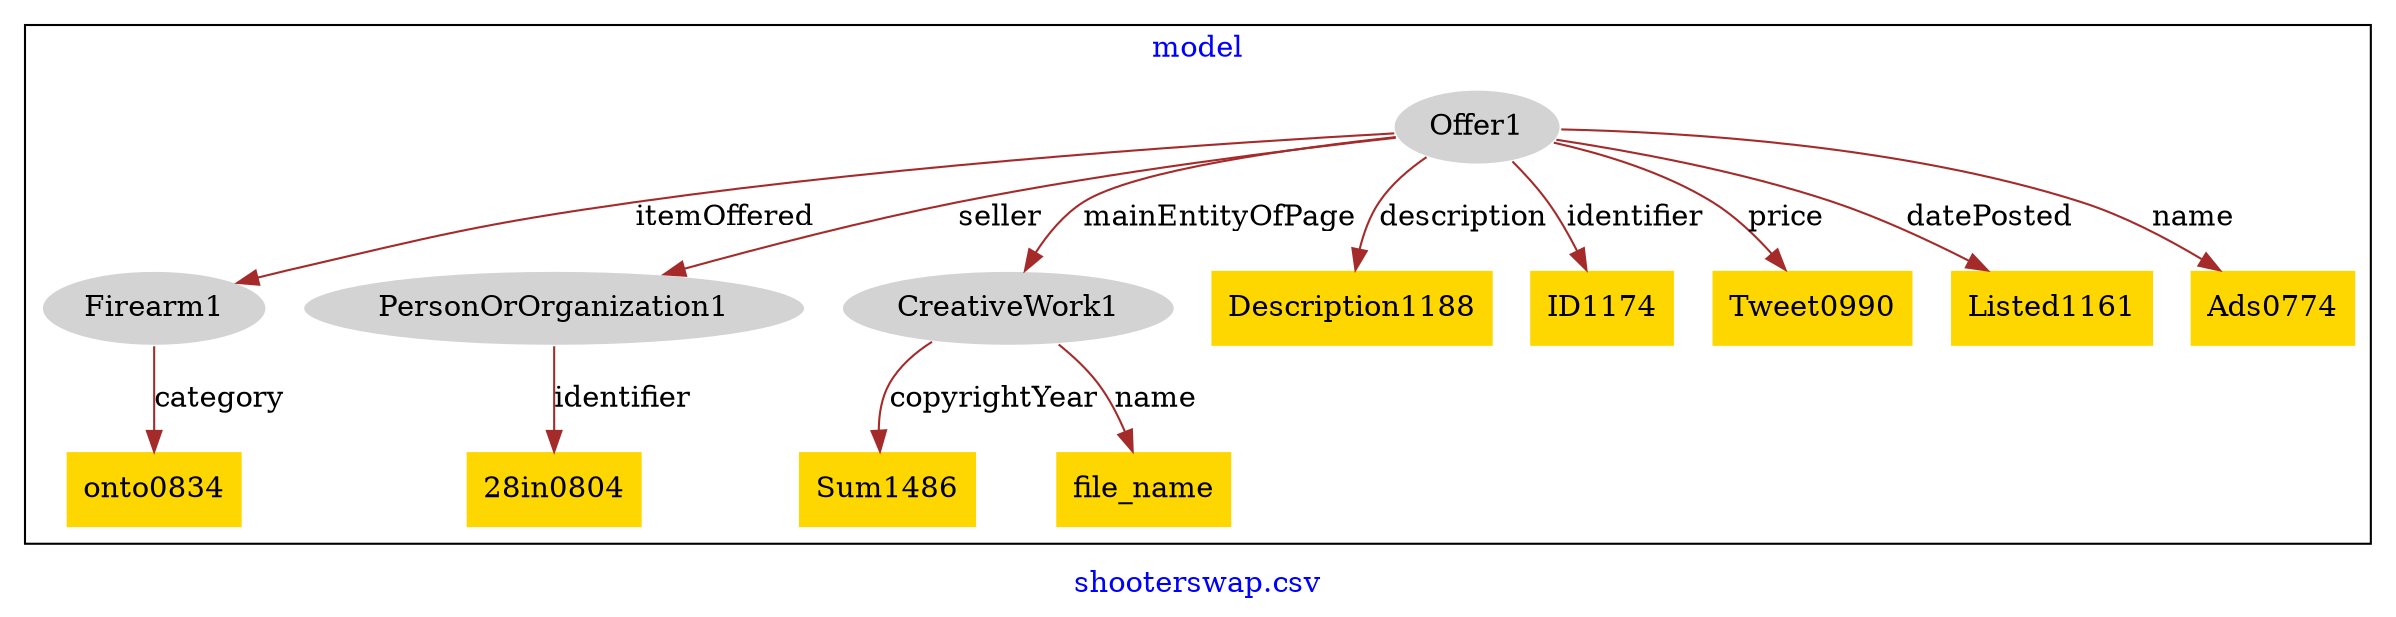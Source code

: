 digraph n0 {
fontcolor="blue"
remincross="true"
label="shooterswap.csv"
subgraph cluster {
label="model"
n2[style="filled",color="white",fillcolor="lightgray",label="Offer1"];
n3[style="filled",color="white",fillcolor="lightgray",label="Firearm1"];
n4[style="filled",color="white",fillcolor="lightgray",label="PersonOrOrganization1"];
n5[style="filled",color="white",fillcolor="lightgray",label="CreativeWork1"];
n6[shape="plaintext",style="filled",fillcolor="gold",label="onto0834"];
n7[shape="plaintext",style="filled",fillcolor="gold",label="Sum1486"];
n8[shape="plaintext",style="filled",fillcolor="gold",label="Description1188"];
n9[shape="plaintext",style="filled",fillcolor="gold",label="ID1174"];
n10[shape="plaintext",style="filled",fillcolor="gold",label="file_name"];
n11[shape="plaintext",style="filled",fillcolor="gold",label="28in0804"];
n12[shape="plaintext",style="filled",fillcolor="gold",label="Tweet0990"];
n13[shape="plaintext",style="filled",fillcolor="gold",label="Listed1161"];
n14[shape="plaintext",style="filled",fillcolor="gold",label="Ads0774"];
}
n2 -> n3[color="brown",fontcolor="black",label="itemOffered"]
n2 -> n4[color="brown",fontcolor="black",label="seller"]
n2 -> n5[color="brown",fontcolor="black",label="mainEntityOfPage"]
n3 -> n6[color="brown",fontcolor="black",label="category"]
n5 -> n7[color="brown",fontcolor="black",label="copyrightYear"]
n2 -> n8[color="brown",fontcolor="black",label="description"]
n2 -> n9[color="brown",fontcolor="black",label="identifier"]
n5 -> n10[color="brown",fontcolor="black",label="name"]
n4 -> n11[color="brown",fontcolor="black",label="identifier"]
n2 -> n12[color="brown",fontcolor="black",label="price"]
n2 -> n13[color="brown",fontcolor="black",label="datePosted"]
n2 -> n14[color="brown",fontcolor="black",label="name"]
}
